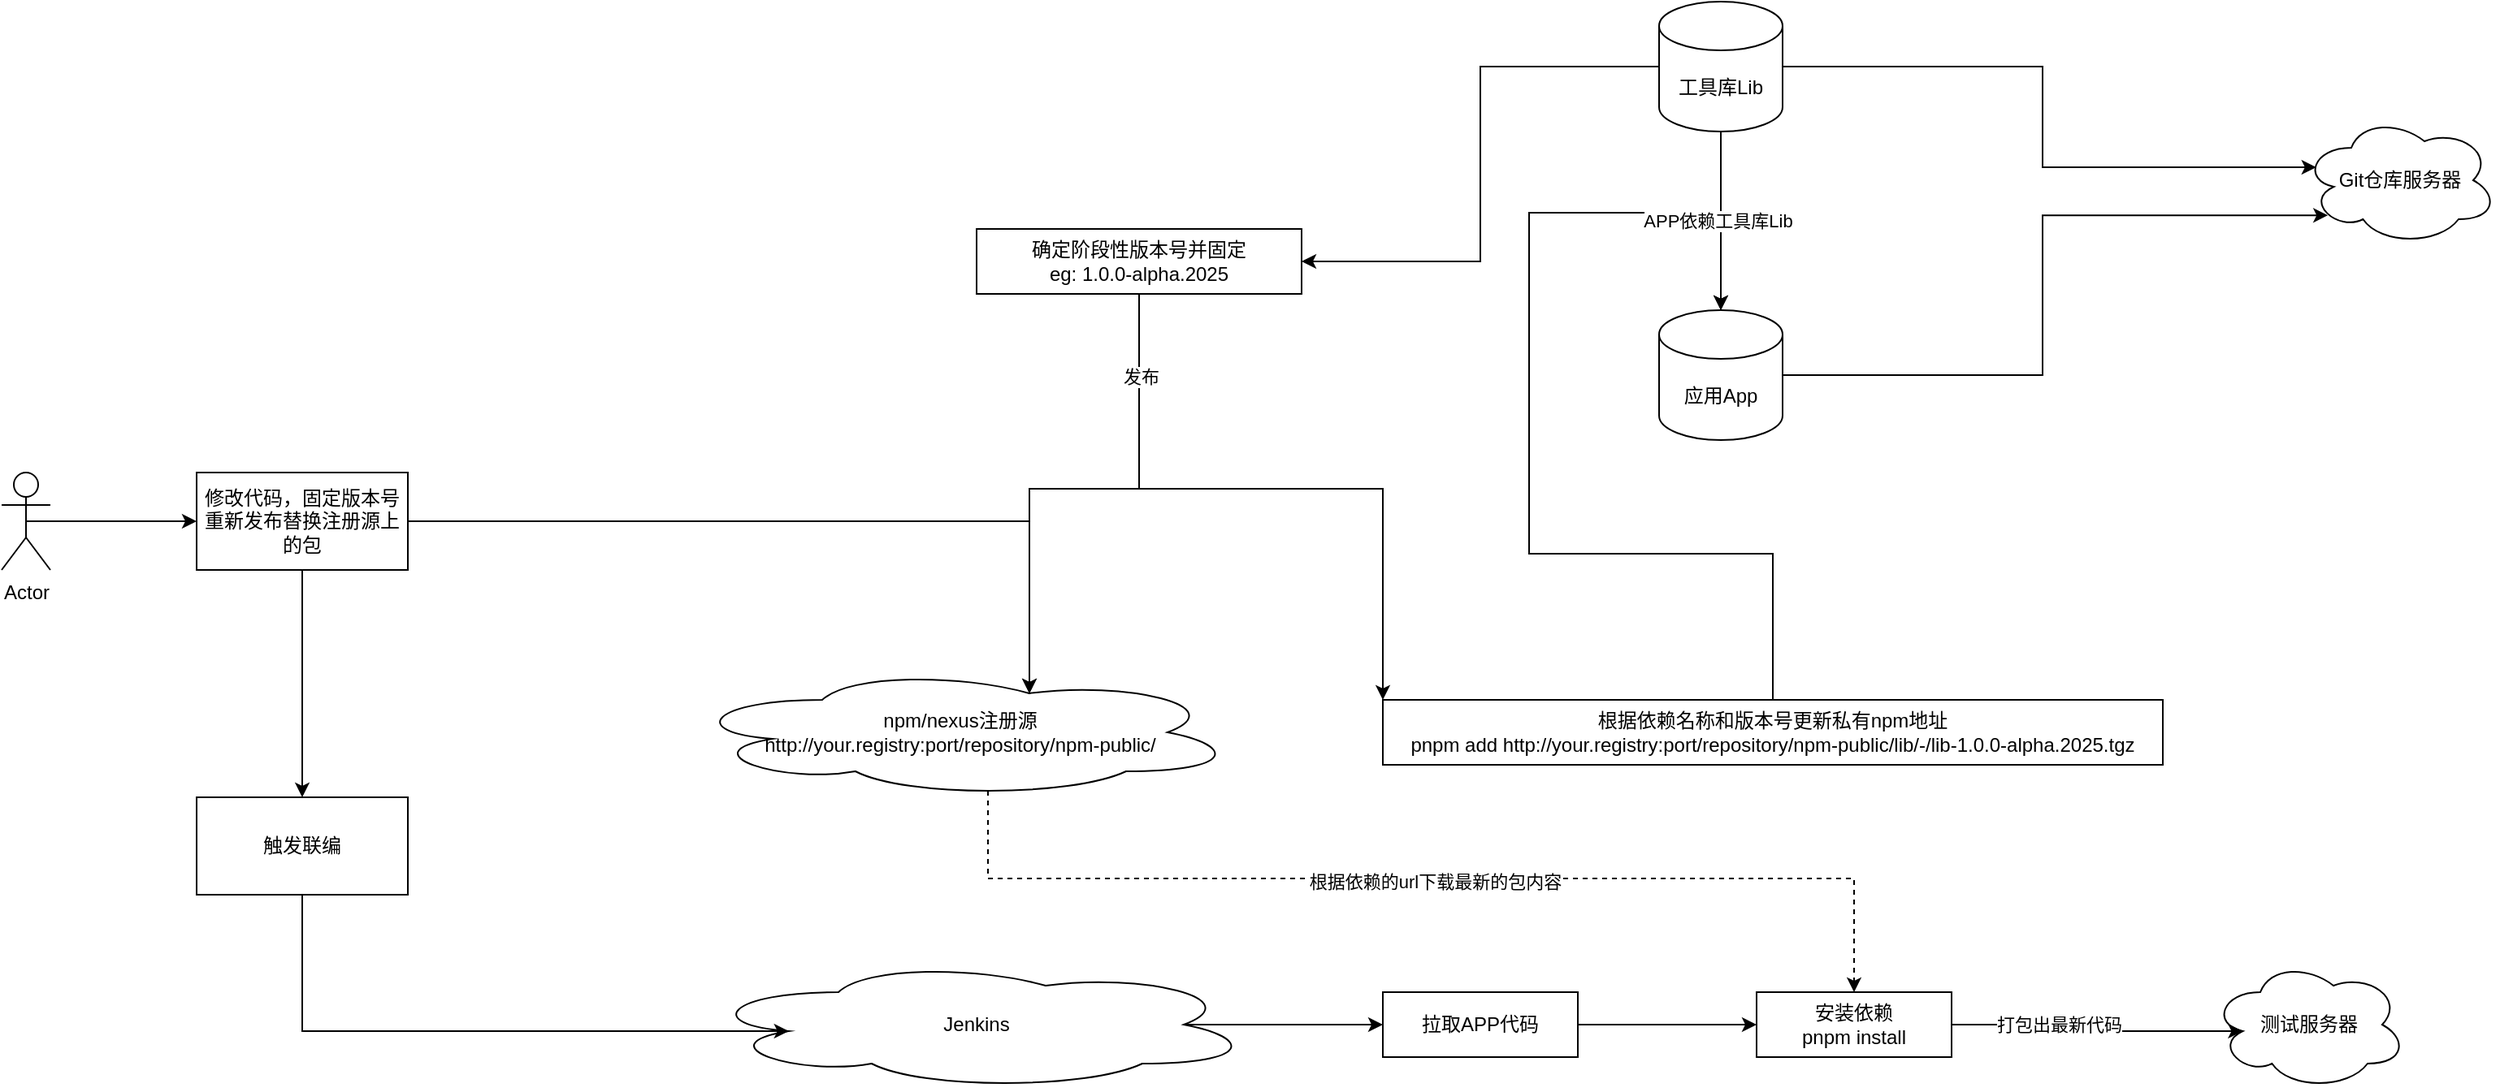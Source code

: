 <mxfile version="24.2.5" type="device">
  <diagram name="第 1 页" id="IkJ2M4vL0P_0FMgDFeti">
    <mxGraphModel dx="1886" dy="907" grid="1" gridSize="10" guides="1" tooltips="1" connect="1" arrows="1" fold="1" page="1" pageScale="1" pageWidth="827" pageHeight="1169" math="0" shadow="0">
      <root>
        <mxCell id="0" />
        <mxCell id="1" parent="0" />
        <mxCell id="lzVRNSFVxuYegRf3K7hI-36" style="edgeStyle=orthogonalEdgeStyle;rounded=0;orthogonalLoop=1;jettySize=auto;html=1;exitX=0;exitY=0.5;exitDx=0;exitDy=0;exitPerimeter=0;entryX=1;entryY=0.5;entryDx=0;entryDy=0;" edge="1" parent="1" source="lzVRNSFVxuYegRf3K7hI-3" target="lzVRNSFVxuYegRf3K7hI-9">
          <mxGeometry relative="1" as="geometry" />
        </mxCell>
        <mxCell id="lzVRNSFVxuYegRf3K7hI-3" value="工具库Lib" style="shape=cylinder3;whiteSpace=wrap;html=1;boundedLbl=1;backgroundOutline=1;size=15;" vertex="1" parent="1">
          <mxGeometry x="1050" y="230" width="76" height="80" as="geometry" />
        </mxCell>
        <mxCell id="lzVRNSFVxuYegRf3K7hI-4" value="应用App" style="shape=cylinder3;whiteSpace=wrap;html=1;boundedLbl=1;backgroundOutline=1;size=15;" vertex="1" parent="1">
          <mxGeometry x="1050" y="420" width="76" height="80" as="geometry" />
        </mxCell>
        <mxCell id="lzVRNSFVxuYegRf3K7hI-7" value="测试服务器" style="ellipse;shape=cloud;whiteSpace=wrap;html=1;" vertex="1" parent="1">
          <mxGeometry x="1390" y="820" width="120" height="80" as="geometry" />
        </mxCell>
        <mxCell id="lzVRNSFVxuYegRf3K7hI-56" style="edgeStyle=orthogonalEdgeStyle;rounded=0;orthogonalLoop=1;jettySize=auto;html=1;exitX=0.875;exitY=0.5;exitDx=0;exitDy=0;exitPerimeter=0;entryX=0;entryY=0.5;entryDx=0;entryDy=0;" edge="1" parent="1" source="lzVRNSFVxuYegRf3K7hI-8" target="lzVRNSFVxuYegRf3K7hI-55">
          <mxGeometry relative="1" as="geometry" />
        </mxCell>
        <mxCell id="lzVRNSFVxuYegRf3K7hI-8" value="Jenkins" style="ellipse;shape=cloud;whiteSpace=wrap;html=1;" vertex="1" parent="1">
          <mxGeometry x="460" y="820" width="340" height="80" as="geometry" />
        </mxCell>
        <mxCell id="lzVRNSFVxuYegRf3K7hI-48" style="edgeStyle=orthogonalEdgeStyle;rounded=0;orthogonalLoop=1;jettySize=auto;html=1;exitX=0.5;exitY=1;exitDx=0;exitDy=0;entryX=0;entryY=0;entryDx=0;entryDy=0;" edge="1" parent="1" source="lzVRNSFVxuYegRf3K7hI-9" target="lzVRNSFVxuYegRf3K7hI-12">
          <mxGeometry relative="1" as="geometry">
            <Array as="points">
              <mxPoint x="730" y="530" />
              <mxPoint x="880" y="530" />
            </Array>
          </mxGeometry>
        </mxCell>
        <mxCell id="lzVRNSFVxuYegRf3K7hI-9" value="确定阶段性版本号并固定&lt;br&gt;eg: 1.0.0-alpha.2025" style="rounded=0;whiteSpace=wrap;html=1;" vertex="1" parent="1">
          <mxGeometry x="630" y="370" width="200" height="40" as="geometry" />
        </mxCell>
        <mxCell id="lzVRNSFVxuYegRf3K7hI-47" style="edgeStyle=orthogonalEdgeStyle;rounded=0;orthogonalLoop=1;jettySize=auto;html=1;exitX=0.5;exitY=0;exitDx=0;exitDy=0;entryX=0.5;entryY=0;entryDx=0;entryDy=0;entryPerimeter=0;" edge="1" parent="1" source="lzVRNSFVxuYegRf3K7hI-12" target="lzVRNSFVxuYegRf3K7hI-4">
          <mxGeometry relative="1" as="geometry">
            <mxPoint x="1090" y="420" as="targetPoint" />
            <Array as="points">
              <mxPoint x="1120" y="570" />
              <mxPoint x="970" y="570" />
              <mxPoint x="970" y="360" />
              <mxPoint x="1088" y="360" />
            </Array>
          </mxGeometry>
        </mxCell>
        <mxCell id="lzVRNSFVxuYegRf3K7hI-12" value="根据依赖名称和版本号更新私有npm地址&lt;br&gt;pnpm add http://your.registry:port/repository/npm-public/lib/-/lib-1.0.0-alpha.2025.tgz" style="rounded=0;whiteSpace=wrap;html=1;" vertex="1" parent="1">
          <mxGeometry x="880" y="660" width="480" height="40" as="geometry" />
        </mxCell>
        <mxCell id="lzVRNSFVxuYegRf3K7hI-63" style="edgeStyle=orthogonalEdgeStyle;rounded=0;orthogonalLoop=1;jettySize=auto;html=1;exitX=0.55;exitY=0.95;exitDx=0;exitDy=0;exitPerimeter=0;entryX=0.5;entryY=0;entryDx=0;entryDy=0;dashed=1;" edge="1" parent="1" source="lzVRNSFVxuYegRf3K7hI-15" target="lzVRNSFVxuYegRf3K7hI-58">
          <mxGeometry relative="1" as="geometry">
            <Array as="points">
              <mxPoint x="637" y="770" />
              <mxPoint x="1170" y="770" />
            </Array>
          </mxGeometry>
        </mxCell>
        <mxCell id="lzVRNSFVxuYegRf3K7hI-64" value="根据依赖的url下载最新的包内容" style="edgeLabel;html=1;align=center;verticalAlign=middle;resizable=0;points=[];" vertex="1" connectable="0" parent="lzVRNSFVxuYegRf3K7hI-63">
          <mxGeometry x="0.002" y="-2" relative="1" as="geometry">
            <mxPoint as="offset" />
          </mxGeometry>
        </mxCell>
        <mxCell id="lzVRNSFVxuYegRf3K7hI-15" value="npm/nexus注册源&lt;br&gt;http://your.registry:port/repository/npm-public/" style="ellipse;shape=cloud;whiteSpace=wrap;html=1;" vertex="1" parent="1">
          <mxGeometry x="450" y="640" width="340" height="80" as="geometry" />
        </mxCell>
        <mxCell id="lzVRNSFVxuYegRf3K7hI-40" style="edgeStyle=orthogonalEdgeStyle;rounded=0;orthogonalLoop=1;jettySize=auto;html=1;exitX=0.5;exitY=0.5;exitDx=0;exitDy=0;exitPerimeter=0;" edge="1" parent="1" source="lzVRNSFVxuYegRf3K7hI-18" target="lzVRNSFVxuYegRf3K7hI-21">
          <mxGeometry relative="1" as="geometry" />
        </mxCell>
        <mxCell id="lzVRNSFVxuYegRf3K7hI-18" value="Actor" style="shape=umlActor;verticalLabelPosition=bottom;verticalAlign=top;html=1;outlineConnect=0;" vertex="1" parent="1">
          <mxGeometry x="30" y="520" width="30" height="60" as="geometry" />
        </mxCell>
        <mxCell id="lzVRNSFVxuYegRf3K7hI-53" style="edgeStyle=orthogonalEdgeStyle;rounded=0;orthogonalLoop=1;jettySize=auto;html=1;exitX=0.5;exitY=1;exitDx=0;exitDy=0;" edge="1" parent="1" source="lzVRNSFVxuYegRf3K7hI-21" target="lzVRNSFVxuYegRf3K7hI-52">
          <mxGeometry relative="1" as="geometry" />
        </mxCell>
        <mxCell id="lzVRNSFVxuYegRf3K7hI-21" value="修改代码，固定版本号重新发布替换注册源上的包" style="rounded=0;whiteSpace=wrap;html=1;" vertex="1" parent="1">
          <mxGeometry x="150" y="520" width="130" height="60" as="geometry" />
        </mxCell>
        <mxCell id="lzVRNSFVxuYegRf3K7hI-26" value="Git仓库服务器" style="ellipse;shape=cloud;whiteSpace=wrap;html=1;" vertex="1" parent="1">
          <mxGeometry x="1446" y="300" width="120" height="80" as="geometry" />
        </mxCell>
        <mxCell id="lzVRNSFVxuYegRf3K7hI-29" style="edgeStyle=orthogonalEdgeStyle;rounded=0;orthogonalLoop=1;jettySize=auto;html=1;exitX=1;exitY=0.5;exitDx=0;exitDy=0;exitPerimeter=0;entryX=0.07;entryY=0.4;entryDx=0;entryDy=0;entryPerimeter=0;" edge="1" parent="1" source="lzVRNSFVxuYegRf3K7hI-3" target="lzVRNSFVxuYegRf3K7hI-26">
          <mxGeometry relative="1" as="geometry" />
        </mxCell>
        <mxCell id="lzVRNSFVxuYegRf3K7hI-30" style="edgeStyle=orthogonalEdgeStyle;rounded=0;orthogonalLoop=1;jettySize=auto;html=1;exitX=1;exitY=0.5;exitDx=0;exitDy=0;exitPerimeter=0;entryX=0.13;entryY=0.77;entryDx=0;entryDy=0;entryPerimeter=0;" edge="1" parent="1" source="lzVRNSFVxuYegRf3K7hI-4" target="lzVRNSFVxuYegRf3K7hI-26">
          <mxGeometry relative="1" as="geometry">
            <Array as="points">
              <mxPoint x="1286" y="460" />
              <mxPoint x="1286" y="362" />
            </Array>
          </mxGeometry>
        </mxCell>
        <mxCell id="lzVRNSFVxuYegRf3K7hI-34" style="edgeStyle=orthogonalEdgeStyle;rounded=0;orthogonalLoop=1;jettySize=auto;html=1;exitX=0.5;exitY=1;exitDx=0;exitDy=0;exitPerimeter=0;entryX=0.5;entryY=0;entryDx=0;entryDy=0;entryPerimeter=0;" edge="1" parent="1" source="lzVRNSFVxuYegRf3K7hI-3" target="lzVRNSFVxuYegRf3K7hI-4">
          <mxGeometry relative="1" as="geometry" />
        </mxCell>
        <mxCell id="lzVRNSFVxuYegRf3K7hI-35" value="APP依赖工具库Lib" style="edgeLabel;html=1;align=center;verticalAlign=middle;resizable=0;points=[];" vertex="1" connectable="0" parent="lzVRNSFVxuYegRf3K7hI-34">
          <mxGeometry y="-2" relative="1" as="geometry">
            <mxPoint as="offset" />
          </mxGeometry>
        </mxCell>
        <mxCell id="lzVRNSFVxuYegRf3K7hI-42" style="edgeStyle=orthogonalEdgeStyle;rounded=0;orthogonalLoop=1;jettySize=auto;html=1;exitX=0.5;exitY=1;exitDx=0;exitDy=0;entryX=0.625;entryY=0.2;entryDx=0;entryDy=0;entryPerimeter=0;" edge="1" parent="1" source="lzVRNSFVxuYegRf3K7hI-9" target="lzVRNSFVxuYegRf3K7hI-15">
          <mxGeometry relative="1" as="geometry">
            <Array as="points">
              <mxPoint x="730" y="530" />
              <mxPoint x="663" y="530" />
            </Array>
          </mxGeometry>
        </mxCell>
        <mxCell id="lzVRNSFVxuYegRf3K7hI-49" value="发布" style="edgeLabel;html=1;align=center;verticalAlign=middle;resizable=0;points=[];" vertex="1" connectable="0" parent="lzVRNSFVxuYegRf3K7hI-42">
          <mxGeometry x="-0.675" y="1" relative="1" as="geometry">
            <mxPoint as="offset" />
          </mxGeometry>
        </mxCell>
        <mxCell id="lzVRNSFVxuYegRf3K7hI-44" style="edgeStyle=orthogonalEdgeStyle;rounded=0;orthogonalLoop=1;jettySize=auto;html=1;exitX=1;exitY=0.5;exitDx=0;exitDy=0;entryX=0.625;entryY=0.2;entryDx=0;entryDy=0;entryPerimeter=0;" edge="1" parent="1" source="lzVRNSFVxuYegRf3K7hI-21" target="lzVRNSFVxuYegRf3K7hI-15">
          <mxGeometry relative="1" as="geometry" />
        </mxCell>
        <mxCell id="lzVRNSFVxuYegRf3K7hI-52" value="触发联编" style="rounded=0;whiteSpace=wrap;html=1;" vertex="1" parent="1">
          <mxGeometry x="150" y="720" width="130" height="60" as="geometry" />
        </mxCell>
        <mxCell id="lzVRNSFVxuYegRf3K7hI-54" style="edgeStyle=orthogonalEdgeStyle;rounded=0;orthogonalLoop=1;jettySize=auto;html=1;exitX=0.5;exitY=1;exitDx=0;exitDy=0;entryX=0.16;entryY=0.55;entryDx=0;entryDy=0;entryPerimeter=0;" edge="1" parent="1" source="lzVRNSFVxuYegRf3K7hI-52" target="lzVRNSFVxuYegRf3K7hI-8">
          <mxGeometry relative="1" as="geometry">
            <Array as="points">
              <mxPoint x="215" y="864" />
            </Array>
          </mxGeometry>
        </mxCell>
        <mxCell id="lzVRNSFVxuYegRf3K7hI-59" style="edgeStyle=orthogonalEdgeStyle;rounded=0;orthogonalLoop=1;jettySize=auto;html=1;exitX=1;exitY=0.5;exitDx=0;exitDy=0;entryX=0;entryY=0.5;entryDx=0;entryDy=0;" edge="1" parent="1" source="lzVRNSFVxuYegRf3K7hI-55" target="lzVRNSFVxuYegRf3K7hI-58">
          <mxGeometry relative="1" as="geometry" />
        </mxCell>
        <mxCell id="lzVRNSFVxuYegRf3K7hI-55" value="拉取APP代码" style="rounded=0;whiteSpace=wrap;html=1;" vertex="1" parent="1">
          <mxGeometry x="880" y="840" width="120" height="40" as="geometry" />
        </mxCell>
        <mxCell id="lzVRNSFVxuYegRf3K7hI-58" value="安装依赖&lt;br&gt;pnpm install" style="rounded=0;whiteSpace=wrap;html=1;" vertex="1" parent="1">
          <mxGeometry x="1110" y="840" width="120" height="40" as="geometry" />
        </mxCell>
        <mxCell id="lzVRNSFVxuYegRf3K7hI-61" style="edgeStyle=orthogonalEdgeStyle;rounded=0;orthogonalLoop=1;jettySize=auto;html=1;exitX=1;exitY=0.5;exitDx=0;exitDy=0;entryX=0.16;entryY=0.55;entryDx=0;entryDy=0;entryPerimeter=0;" edge="1" parent="1" source="lzVRNSFVxuYegRf3K7hI-58" target="lzVRNSFVxuYegRf3K7hI-7">
          <mxGeometry relative="1" as="geometry" />
        </mxCell>
        <mxCell id="lzVRNSFVxuYegRf3K7hI-62" value="打包出最新代码" style="edgeLabel;html=1;align=center;verticalAlign=middle;resizable=0;points=[];" vertex="1" connectable="0" parent="lzVRNSFVxuYegRf3K7hI-61">
          <mxGeometry x="-0.28" relative="1" as="geometry">
            <mxPoint as="offset" />
          </mxGeometry>
        </mxCell>
      </root>
    </mxGraphModel>
  </diagram>
</mxfile>
